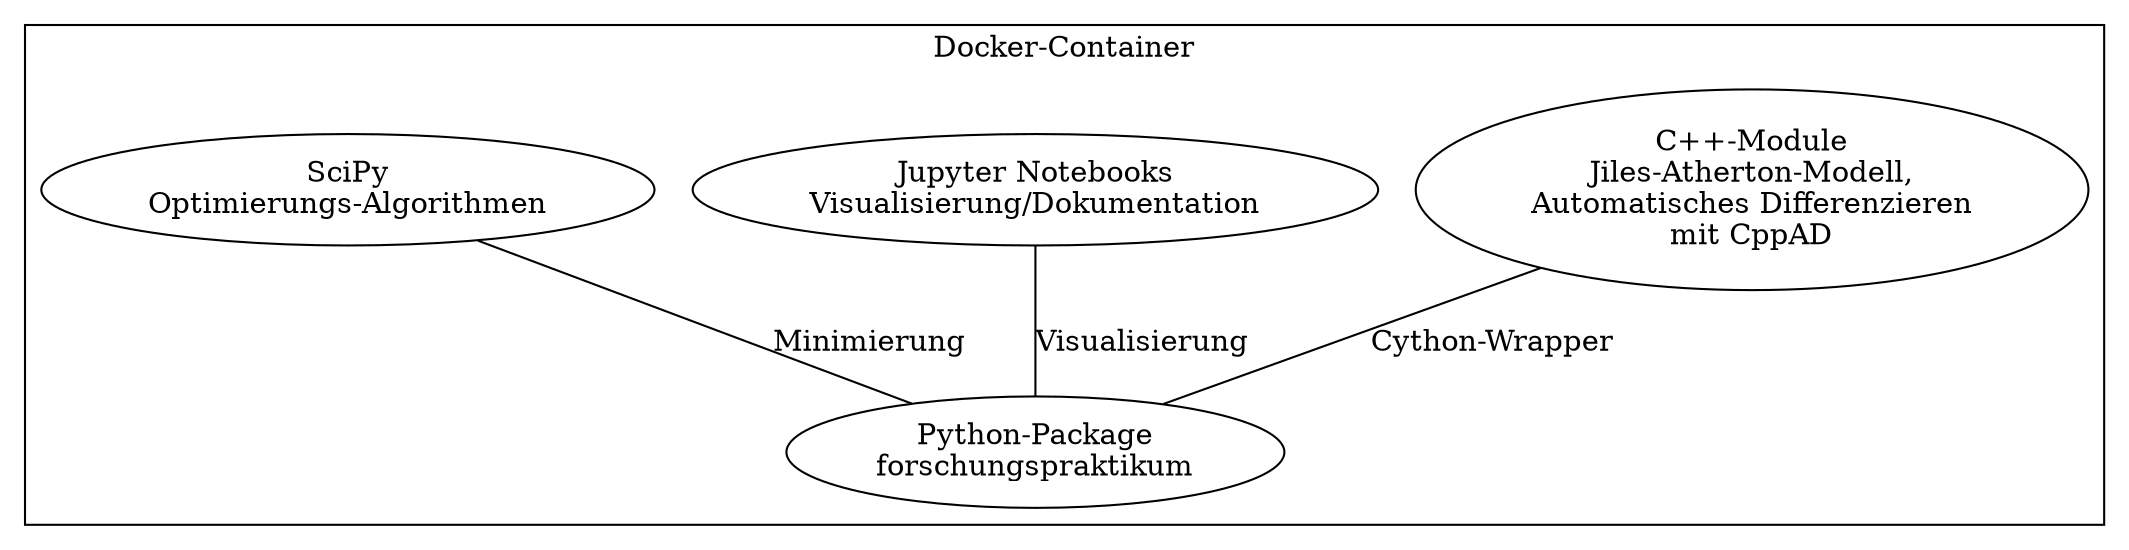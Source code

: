graph G {
	subgraph cluster_docker {
		label="Docker-Container";
		python [label="Python-Package\nforschungspraktikum"];
		cpp [label="C++-Module\nJiles-Atherton-Modell,\nAutomatisches Differenzieren\nmit CppAD"];
		jupyter [label="Jupyter Notebooks\nVisualisierung/Dokumentation"];
		scipy [label="SciPy\nOptimierungs-Algorithmen"];
		
		cpp -- python [label="Cython-Wrapper", labeldistance=10];
		scipy -- python [label="Minimierung", labeldistance=10];
		jupyter -- python [label="Visualisierung", labeldistance=10];
		
	}
}
